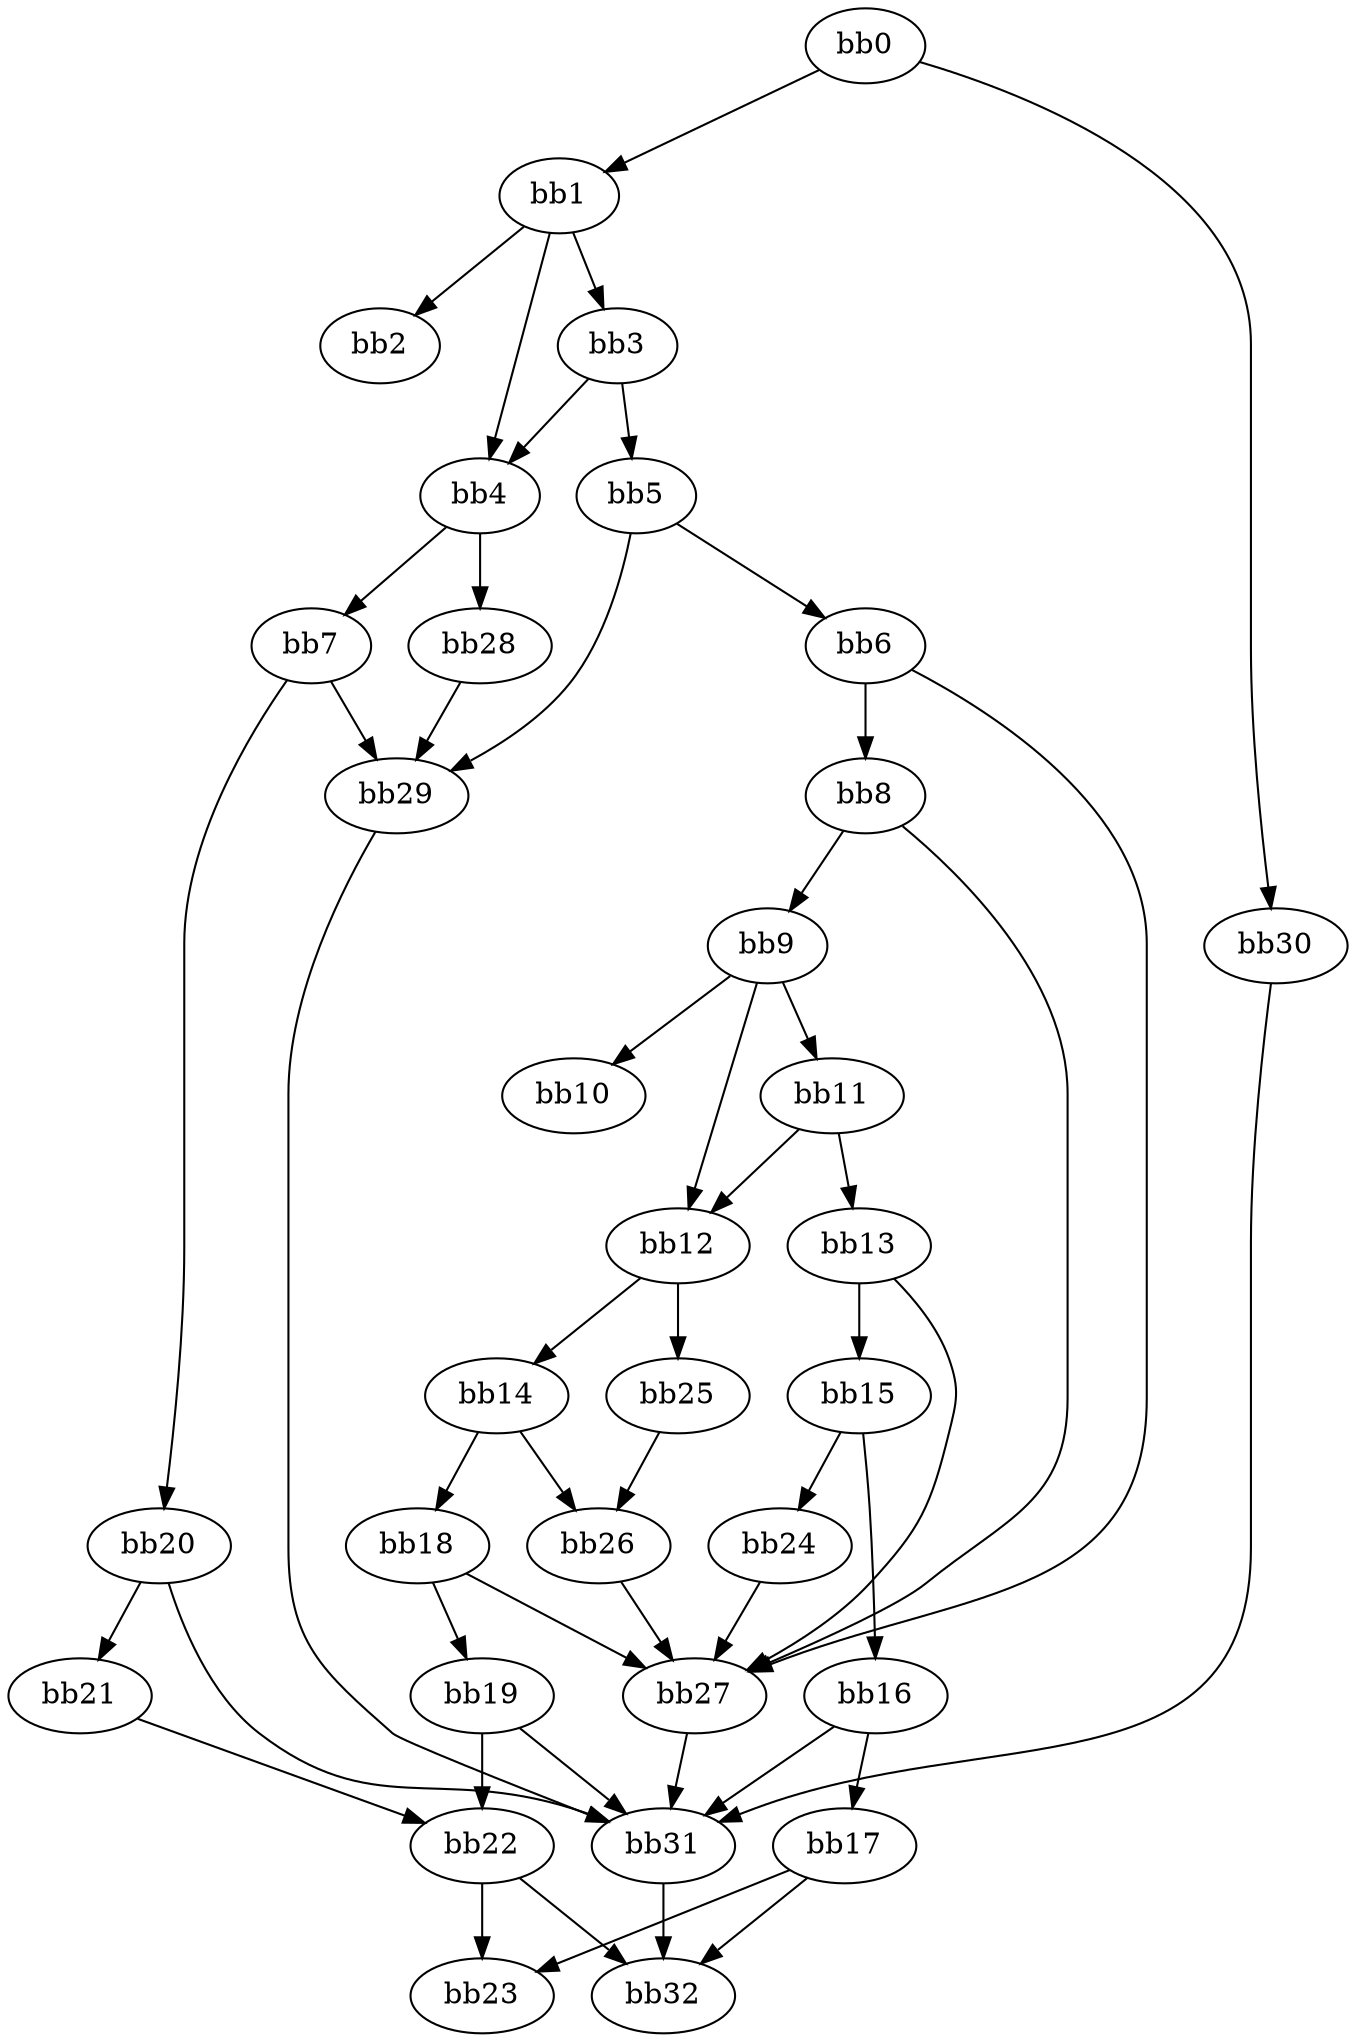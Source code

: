 digraph {
    0 [ label = "bb0\l" ]
    1 [ label = "bb1\l" ]
    2 [ label = "bb2\l" ]
    3 [ label = "bb3\l" ]
    4 [ label = "bb4\l" ]
    5 [ label = "bb5\l" ]
    6 [ label = "bb6\l" ]
    7 [ label = "bb7\l" ]
    8 [ label = "bb8\l" ]
    9 [ label = "bb9\l" ]
    10 [ label = "bb10\l" ]
    11 [ label = "bb11\l" ]
    12 [ label = "bb12\l" ]
    13 [ label = "bb13\l" ]
    14 [ label = "bb14\l" ]
    15 [ label = "bb15\l" ]
    16 [ label = "bb16\l" ]
    17 [ label = "bb17\l" ]
    18 [ label = "bb18\l" ]
    19 [ label = "bb19\l" ]
    20 [ label = "bb20\l" ]
    21 [ label = "bb21\l" ]
    22 [ label = "bb22\l" ]
    23 [ label = "bb23\l" ]
    24 [ label = "bb24\l" ]
    25 [ label = "bb25\l" ]
    26 [ label = "bb26\l" ]
    27 [ label = "bb27\l" ]
    28 [ label = "bb28\l" ]
    29 [ label = "bb29\l" ]
    30 [ label = "bb30\l" ]
    31 [ label = "bb31\l" ]
    32 [ label = "bb32\l" ]
    0 -> 1 [ ]
    0 -> 30 [ ]
    1 -> 2 [ ]
    1 -> 3 [ ]
    1 -> 4 [ ]
    3 -> 4 [ ]
    3 -> 5 [ ]
    4 -> 7 [ ]
    4 -> 28 [ ]
    5 -> 6 [ ]
    5 -> 29 [ ]
    6 -> 8 [ ]
    6 -> 27 [ ]
    7 -> 20 [ ]
    7 -> 29 [ ]
    8 -> 9 [ ]
    8 -> 27 [ ]
    9 -> 10 [ ]
    9 -> 11 [ ]
    9 -> 12 [ ]
    11 -> 12 [ ]
    11 -> 13 [ ]
    12 -> 14 [ ]
    12 -> 25 [ ]
    13 -> 15 [ ]
    13 -> 27 [ ]
    14 -> 18 [ ]
    14 -> 26 [ ]
    15 -> 16 [ ]
    15 -> 24 [ ]
    16 -> 17 [ ]
    16 -> 31 [ ]
    17 -> 23 [ ]
    17 -> 32 [ ]
    18 -> 19 [ ]
    18 -> 27 [ ]
    19 -> 22 [ ]
    19 -> 31 [ ]
    20 -> 21 [ ]
    20 -> 31 [ ]
    21 -> 22 [ ]
    22 -> 23 [ ]
    22 -> 32 [ ]
    24 -> 27 [ ]
    25 -> 26 [ ]
    26 -> 27 [ ]
    27 -> 31 [ ]
    28 -> 29 [ ]
    29 -> 31 [ ]
    30 -> 31 [ ]
    31 -> 32 [ ]
}

